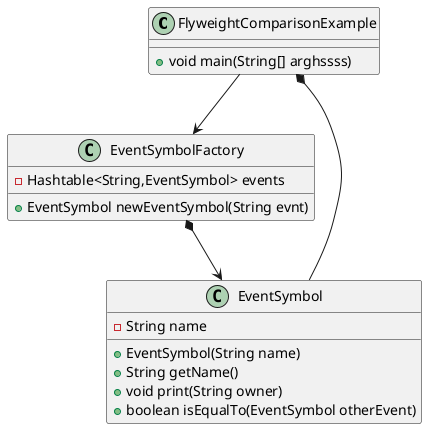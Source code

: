 @startuml
 class FlyweightComparisonExample {
		+void main(String[] arghssss)
	}
	class EventSymbolFactory {
		-Hashtable<String,EventSymbol> events
		+EventSymbol newEventSymbol(String evnt)
	}
	class EventSymbol {
		-String name
		+EventSymbol(String name)
		+String getName()
		+void print(String owner)
		+boolean isEqualTo(EventSymbol otherEvent)
	}
	
	FlyweightComparisonExample  --> EventSymbolFactory
	FlyweightComparisonExample  *-- EventSymbol
	EventSymbolFactory *--> EventSymbol
@enduml
